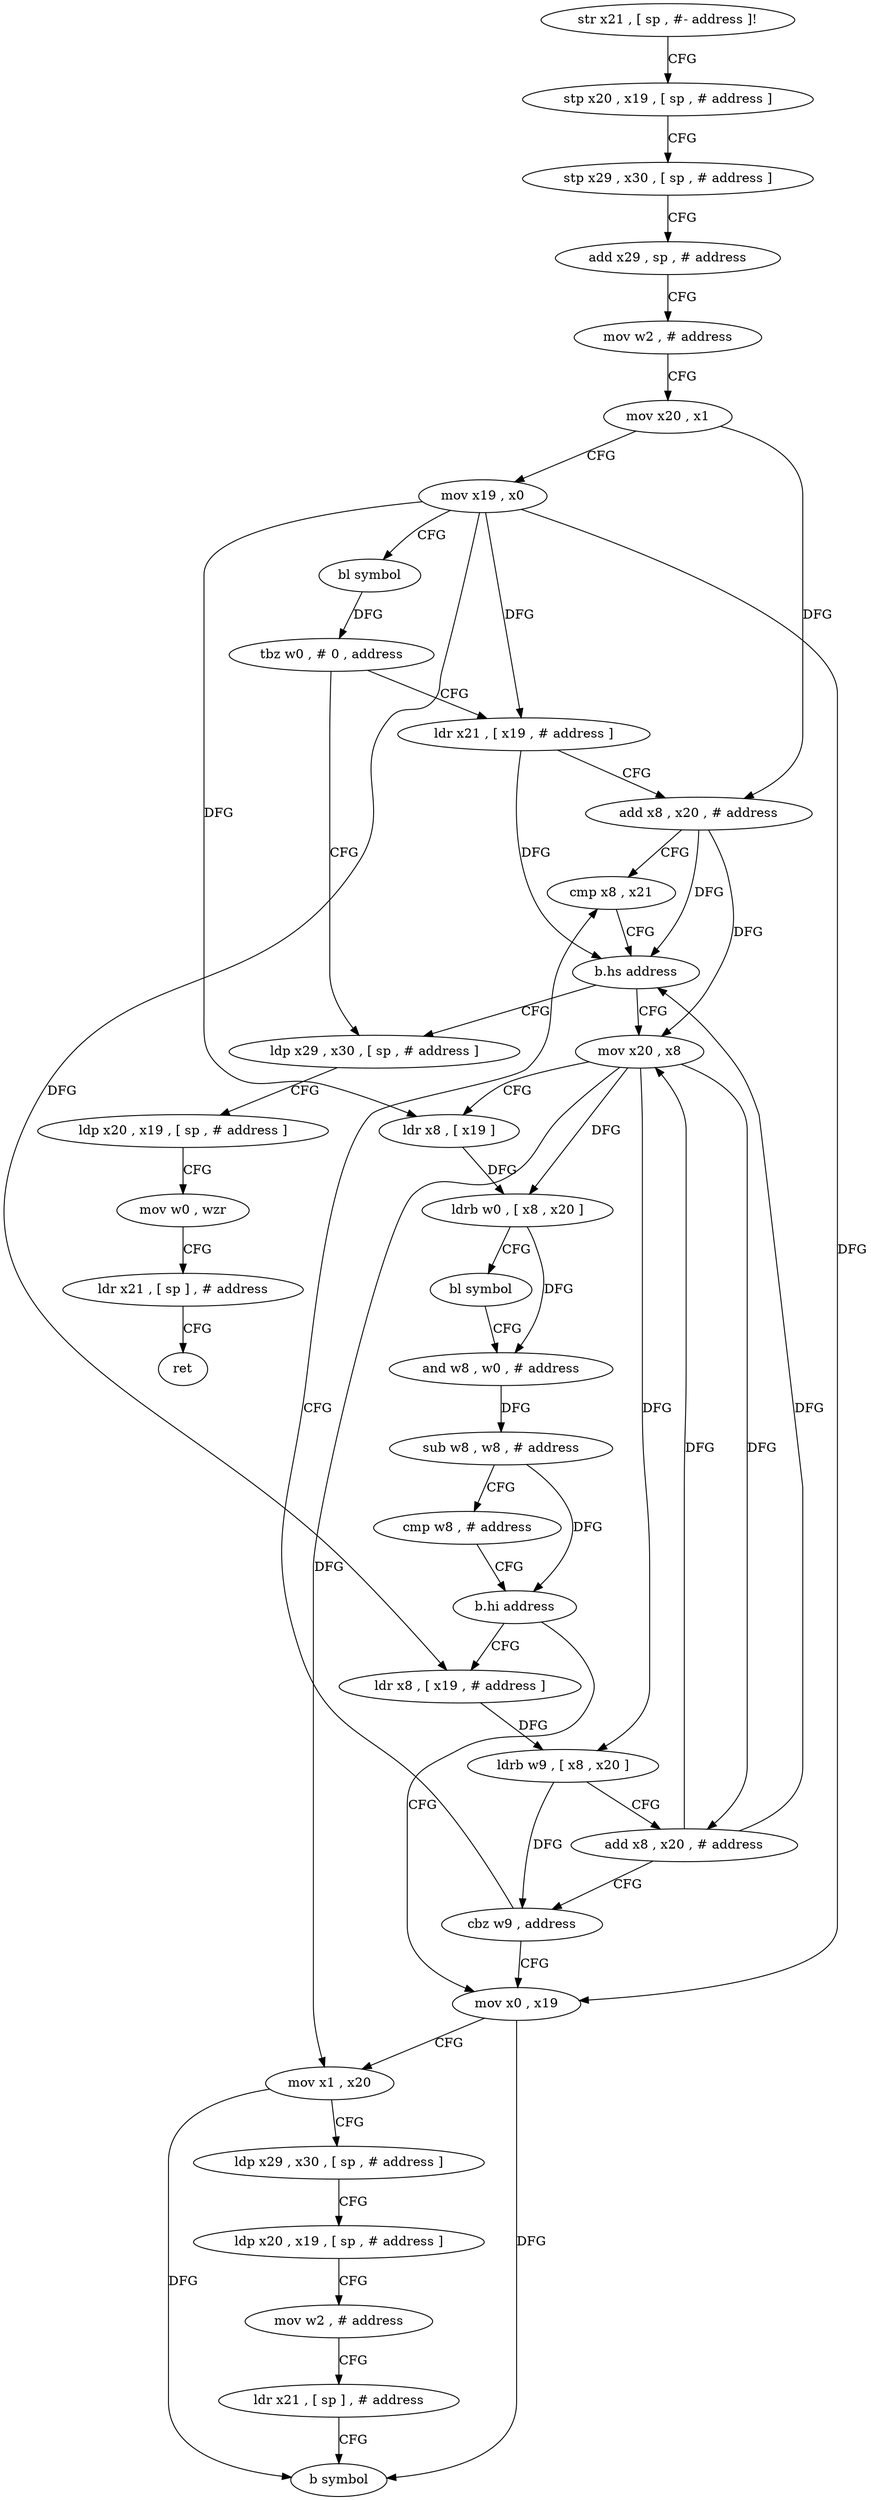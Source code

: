 digraph "func" {
"4206124" [label = "str x21 , [ sp , #- address ]!" ]
"4206128" [label = "stp x20 , x19 , [ sp , # address ]" ]
"4206132" [label = "stp x29 , x30 , [ sp , # address ]" ]
"4206136" [label = "add x29 , sp , # address" ]
"4206140" [label = "mov w2 , # address" ]
"4206144" [label = "mov x20 , x1" ]
"4206148" [label = "mov x19 , x0" ]
"4206152" [label = "bl symbol" ]
"4206156" [label = "tbz w0 , # 0 , address" ]
"4206252" [label = "ldp x29 , x30 , [ sp , # address ]" ]
"4206160" [label = "ldr x21 , [ x19 , # address ]" ]
"4206256" [label = "ldp x20 , x19 , [ sp , # address ]" ]
"4206260" [label = "mov w0 , wzr" ]
"4206264" [label = "ldr x21 , [ sp ] , # address" ]
"4206268" [label = "ret" ]
"4206164" [label = "add x8 , x20 , # address" ]
"4206168" [label = "cmp x8 , x21" ]
"4206176" [label = "mov x20 , x8" ]
"4206180" [label = "ldr x8 , [ x19 ]" ]
"4206184" [label = "ldrb w0 , [ x8 , x20 ]" ]
"4206188" [label = "bl symbol" ]
"4206192" [label = "and w8 , w0 , # address" ]
"4206196" [label = "sub w8 , w8 , # address" ]
"4206200" [label = "cmp w8 , # address" ]
"4206204" [label = "b.hi address" ]
"4206224" [label = "mov x0 , x19" ]
"4206208" [label = "ldr x8 , [ x19 , # address ]" ]
"4206228" [label = "mov x1 , x20" ]
"4206232" [label = "ldp x29 , x30 , [ sp , # address ]" ]
"4206236" [label = "ldp x20 , x19 , [ sp , # address ]" ]
"4206240" [label = "mov w2 , # address" ]
"4206244" [label = "ldr x21 , [ sp ] , # address" ]
"4206248" [label = "b symbol" ]
"4206212" [label = "ldrb w9 , [ x8 , x20 ]" ]
"4206216" [label = "add x8 , x20 , # address" ]
"4206220" [label = "cbz w9 , address" ]
"4206172" [label = "b.hs address" ]
"4206124" -> "4206128" [ label = "CFG" ]
"4206128" -> "4206132" [ label = "CFG" ]
"4206132" -> "4206136" [ label = "CFG" ]
"4206136" -> "4206140" [ label = "CFG" ]
"4206140" -> "4206144" [ label = "CFG" ]
"4206144" -> "4206148" [ label = "CFG" ]
"4206144" -> "4206164" [ label = "DFG" ]
"4206148" -> "4206152" [ label = "CFG" ]
"4206148" -> "4206160" [ label = "DFG" ]
"4206148" -> "4206180" [ label = "DFG" ]
"4206148" -> "4206224" [ label = "DFG" ]
"4206148" -> "4206208" [ label = "DFG" ]
"4206152" -> "4206156" [ label = "DFG" ]
"4206156" -> "4206252" [ label = "CFG" ]
"4206156" -> "4206160" [ label = "CFG" ]
"4206252" -> "4206256" [ label = "CFG" ]
"4206160" -> "4206164" [ label = "CFG" ]
"4206160" -> "4206172" [ label = "DFG" ]
"4206256" -> "4206260" [ label = "CFG" ]
"4206260" -> "4206264" [ label = "CFG" ]
"4206264" -> "4206268" [ label = "CFG" ]
"4206164" -> "4206168" [ label = "CFG" ]
"4206164" -> "4206172" [ label = "DFG" ]
"4206164" -> "4206176" [ label = "DFG" ]
"4206168" -> "4206172" [ label = "CFG" ]
"4206176" -> "4206180" [ label = "CFG" ]
"4206176" -> "4206184" [ label = "DFG" ]
"4206176" -> "4206228" [ label = "DFG" ]
"4206176" -> "4206212" [ label = "DFG" ]
"4206176" -> "4206216" [ label = "DFG" ]
"4206180" -> "4206184" [ label = "DFG" ]
"4206184" -> "4206188" [ label = "CFG" ]
"4206184" -> "4206192" [ label = "DFG" ]
"4206188" -> "4206192" [ label = "CFG" ]
"4206192" -> "4206196" [ label = "DFG" ]
"4206196" -> "4206200" [ label = "CFG" ]
"4206196" -> "4206204" [ label = "DFG" ]
"4206200" -> "4206204" [ label = "CFG" ]
"4206204" -> "4206224" [ label = "CFG" ]
"4206204" -> "4206208" [ label = "CFG" ]
"4206224" -> "4206228" [ label = "CFG" ]
"4206224" -> "4206248" [ label = "DFG" ]
"4206208" -> "4206212" [ label = "DFG" ]
"4206228" -> "4206232" [ label = "CFG" ]
"4206228" -> "4206248" [ label = "DFG" ]
"4206232" -> "4206236" [ label = "CFG" ]
"4206236" -> "4206240" [ label = "CFG" ]
"4206240" -> "4206244" [ label = "CFG" ]
"4206244" -> "4206248" [ label = "CFG" ]
"4206212" -> "4206216" [ label = "CFG" ]
"4206212" -> "4206220" [ label = "DFG" ]
"4206216" -> "4206220" [ label = "CFG" ]
"4206216" -> "4206176" [ label = "DFG" ]
"4206216" -> "4206172" [ label = "DFG" ]
"4206220" -> "4206168" [ label = "CFG" ]
"4206220" -> "4206224" [ label = "CFG" ]
"4206172" -> "4206252" [ label = "CFG" ]
"4206172" -> "4206176" [ label = "CFG" ]
}
